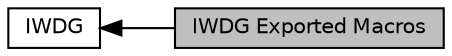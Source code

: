 digraph "IWDG Exported Macros"
{
  edge [fontname="Helvetica",fontsize="10",labelfontname="Helvetica",labelfontsize="10"];
  node [fontname="Helvetica",fontsize="10",shape=box];
  rankdir=LR;
  Node1 [label="IWDG Exported Macros",height=0.2,width=0.4,color="black", fillcolor="grey75", style="filled", fontcolor="black",tooltip=" "];
  Node2 [label="IWDG",height=0.2,width=0.4,color="black", fillcolor="white", style="filled",URL="$group___i_w_d_g.html",tooltip=" "];
  Node2->Node1 [shape=plaintext, dir="back", style="solid"];
}
